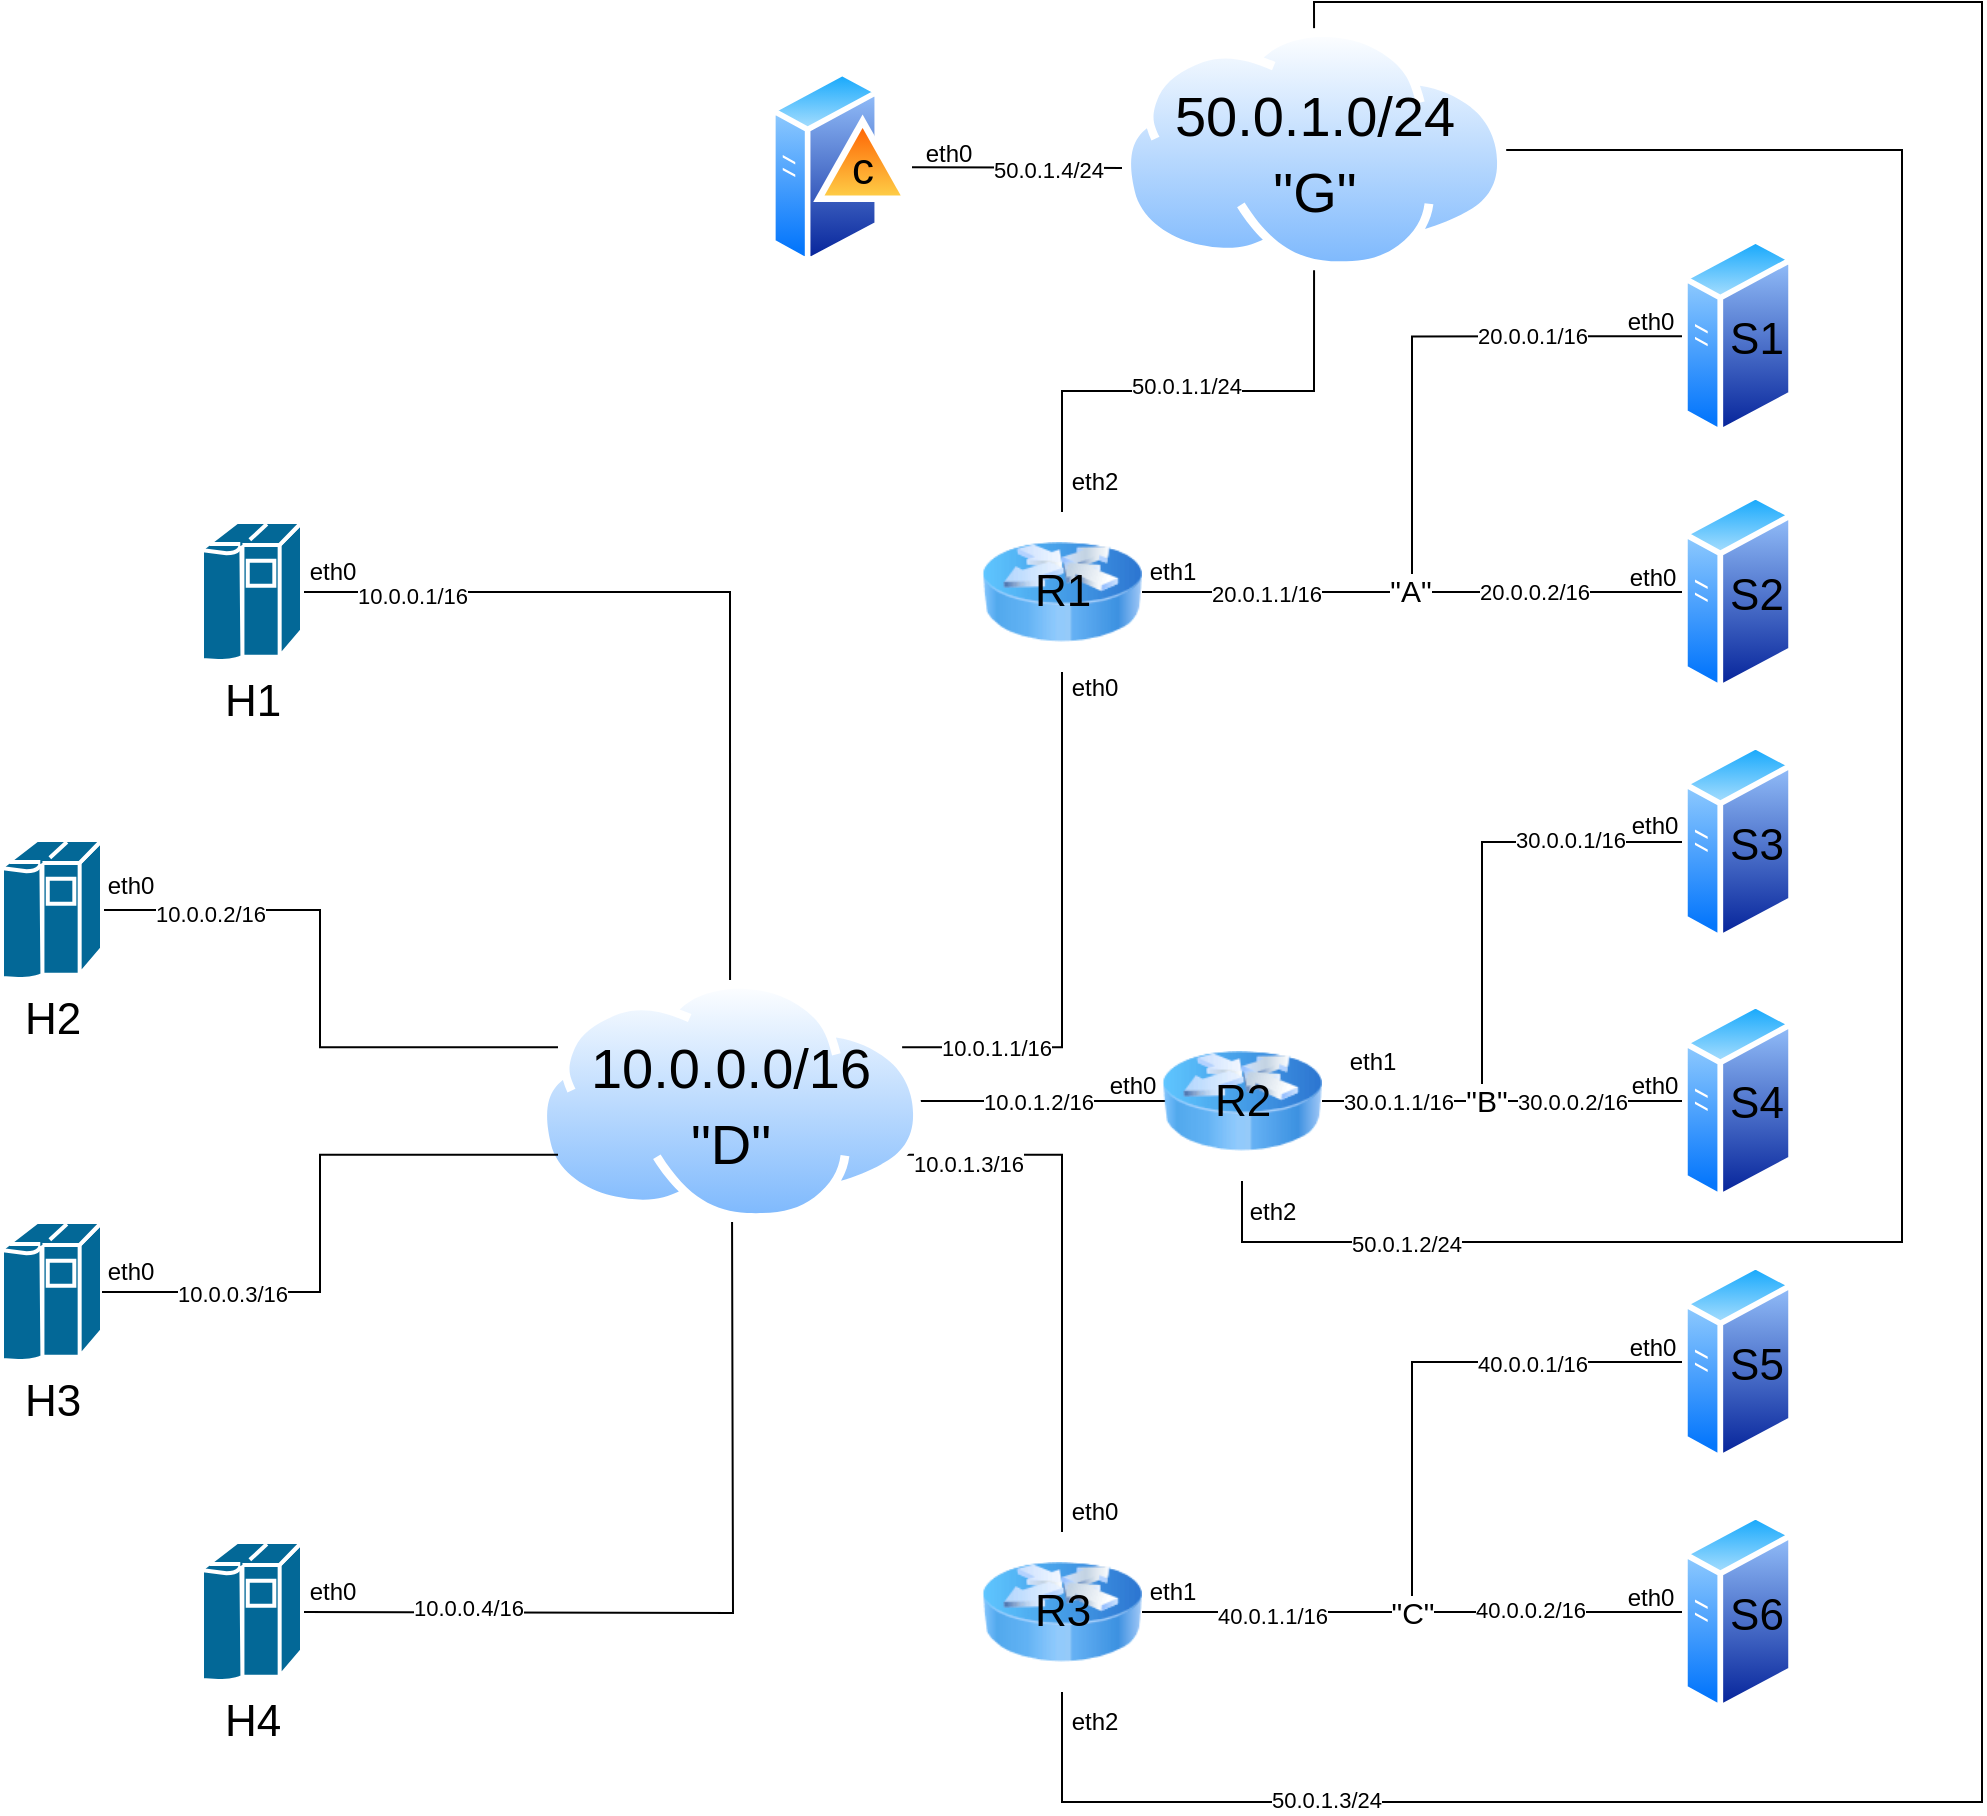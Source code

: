 <mxfile version="26.2.14">
  <diagram name="Page-1" id="c37626ed-c26b-45fb-9056-f9ebc6bb27b6">
    <mxGraphModel dx="551" dy="1670" grid="1" gridSize="10" guides="1" tooltips="1" connect="1" arrows="1" fold="1" page="1" pageScale="1" pageWidth="1100" pageHeight="850" background="none" math="0" shadow="0">
      <root>
        <mxCell id="0" />
        <mxCell id="1" parent="0" />
        <mxCell id="pIM4Py4oEkjCRGaLHzun-42" style="edgeStyle=orthogonalEdgeStyle;rounded=0;orthogonalLoop=1;jettySize=auto;html=1;exitX=1;exitY=0.5;exitDx=0;exitDy=0;exitPerimeter=0;entryX=0;entryY=0.25;entryDx=0;entryDy=0;endArrow=none;startFill=0;" parent="1" source="pIM4Py4oEkjCRGaLHzun-1" target="pIM4Py4oEkjCRGaLHzun-5" edge="1">
          <mxGeometry relative="1" as="geometry" />
        </mxCell>
        <mxCell id="pIM4Py4oEkjCRGaLHzun-45" value="10.0.0.2/16" style="edgeLabel;html=1;align=center;verticalAlign=middle;resizable=0;points=[];" parent="pIM4Py4oEkjCRGaLHzun-42" vertex="1" connectable="0">
          <mxGeometry x="-0.663" y="-2" relative="1" as="geometry">
            <mxPoint x="4" as="offset" />
          </mxGeometry>
        </mxCell>
        <mxCell id="pIM4Py4oEkjCRGaLHzun-1" value="H2" style="shape=mxgraph.cisco.computers_and_peripherals.ibm_mainframe;sketch=0;html=1;pointerEvents=1;dashed=0;fillColor=#036897;strokeColor=#ffffff;strokeWidth=2;verticalLabelPosition=bottom;verticalAlign=top;align=center;outlineConnect=0;fontSize=22;" parent="1" vertex="1">
          <mxGeometry x="90" y="329" width="50" height="70" as="geometry" />
        </mxCell>
        <mxCell id="pIM4Py4oEkjCRGaLHzun-2" value="H3" style="shape=mxgraph.cisco.computers_and_peripherals.ibm_mainframe;sketch=0;html=1;pointerEvents=1;dashed=0;fillColor=#036897;strokeColor=#ffffff;strokeWidth=2;verticalLabelPosition=bottom;verticalAlign=top;align=center;outlineConnect=0;fontSize=22;" parent="1" vertex="1">
          <mxGeometry x="90" y="520" width="50" height="70" as="geometry" />
        </mxCell>
        <mxCell id="pIM4Py4oEkjCRGaLHzun-39" style="edgeStyle=orthogonalEdgeStyle;rounded=0;orthogonalLoop=1;jettySize=auto;html=1;exitX=1;exitY=0.5;exitDx=0;exitDy=0;exitPerimeter=0;entryX=0.5;entryY=0;entryDx=0;entryDy=0;endArrow=none;startFill=0;" parent="1" source="pIM4Py4oEkjCRGaLHzun-3" target="pIM4Py4oEkjCRGaLHzun-5" edge="1">
          <mxGeometry relative="1" as="geometry" />
        </mxCell>
        <mxCell id="pIM4Py4oEkjCRGaLHzun-44" value="10.0.0.1/16" style="edgeLabel;html=1;align=center;verticalAlign=middle;resizable=0;points=[];" parent="pIM4Py4oEkjCRGaLHzun-39" vertex="1" connectable="0">
          <mxGeometry x="-0.725" y="-2" relative="1" as="geometry">
            <mxPoint x="-1" as="offset" />
          </mxGeometry>
        </mxCell>
        <mxCell id="pIM4Py4oEkjCRGaLHzun-3" value="H1" style="shape=mxgraph.cisco.computers_and_peripherals.ibm_mainframe;sketch=0;html=1;pointerEvents=1;dashed=0;fillColor=#036897;strokeColor=#ffffff;strokeWidth=2;verticalLabelPosition=bottom;verticalAlign=top;align=center;outlineConnect=0;fontSize=22;" parent="1" vertex="1">
          <mxGeometry x="190" y="170" width="50" height="70" as="geometry" />
        </mxCell>
        <mxCell id="pIM4Py4oEkjCRGaLHzun-43" style="edgeStyle=orthogonalEdgeStyle;rounded=0;orthogonalLoop=1;jettySize=auto;html=1;exitX=1;exitY=0.5;exitDx=0;exitDy=0;exitPerimeter=0;entryX=0.5;entryY=1;entryDx=0;entryDy=0;endArrow=none;startFill=0;" parent="1" edge="1">
          <mxGeometry relative="1" as="geometry">
            <mxPoint x="241" y="715" as="sourcePoint" />
            <mxPoint x="455.03" y="520" as="targetPoint" />
          </mxGeometry>
        </mxCell>
        <mxCell id="pIM4Py4oEkjCRGaLHzun-47" value="10.0.0.4/16" style="edgeLabel;html=1;align=center;verticalAlign=middle;resizable=0;points=[];" parent="pIM4Py4oEkjCRGaLHzun-43" vertex="1" connectable="0">
          <mxGeometry x="-0.598" y="2" relative="1" as="geometry">
            <mxPoint x="-1" as="offset" />
          </mxGeometry>
        </mxCell>
        <mxCell id="pIM4Py4oEkjCRGaLHzun-4" value="H4" style="shape=mxgraph.cisco.computers_and_peripherals.ibm_mainframe;sketch=0;html=1;pointerEvents=1;dashed=0;fillColor=#036897;strokeColor=#ffffff;strokeWidth=2;verticalLabelPosition=bottom;verticalAlign=top;align=center;outlineConnect=0;fontSize=22;" parent="1" vertex="1">
          <mxGeometry x="190" y="680" width="50" height="70" as="geometry" />
        </mxCell>
        <mxCell id="pIM4Py4oEkjCRGaLHzun-16" style="edgeStyle=orthogonalEdgeStyle;rounded=0;orthogonalLoop=1;jettySize=auto;html=1;exitX=1;exitY=0.5;exitDx=0;exitDy=0;entryX=0;entryY=0.5;entryDx=0;entryDy=0;endArrow=none;startFill=0;" parent="1" edge="1">
          <mxGeometry relative="1" as="geometry">
            <mxPoint x="548.06" y="459.5" as="sourcePoint" />
            <mxPoint x="688" y="459.5" as="targetPoint" />
          </mxGeometry>
        </mxCell>
        <mxCell id="pIM4Py4oEkjCRGaLHzun-59" value="10.0.1.2/16" style="edgeLabel;html=1;align=center;verticalAlign=middle;resizable=0;points=[];" parent="pIM4Py4oEkjCRGaLHzun-16" vertex="1" connectable="0">
          <mxGeometry x="-0.143" relative="1" as="geometry">
            <mxPoint as="offset" />
          </mxGeometry>
        </mxCell>
        <mxCell id="pIM4Py4oEkjCRGaLHzun-17" style="edgeStyle=orthogonalEdgeStyle;rounded=0;orthogonalLoop=1;jettySize=auto;html=1;exitX=1;exitY=0.25;exitDx=0;exitDy=0;endArrow=none;startFill=0;" parent="1" source="pIM4Py4oEkjCRGaLHzun-5" target="pIM4Py4oEkjCRGaLHzun-8" edge="1">
          <mxGeometry relative="1" as="geometry" />
        </mxCell>
        <mxCell id="pIM4Py4oEkjCRGaLHzun-58" value="10.0.1.1/16" style="edgeLabel;html=1;align=center;verticalAlign=middle;resizable=0;points=[];" parent="pIM4Py4oEkjCRGaLHzun-17" vertex="1" connectable="0">
          <mxGeometry x="-0.652" relative="1" as="geometry">
            <mxPoint as="offset" />
          </mxGeometry>
        </mxCell>
        <mxCell id="pIM4Py4oEkjCRGaLHzun-18" style="edgeStyle=orthogonalEdgeStyle;rounded=0;orthogonalLoop=1;jettySize=auto;html=1;exitX=1;exitY=0.75;exitDx=0;exitDy=0;entryX=0.5;entryY=0;entryDx=0;entryDy=0;endArrow=none;startFill=0;" parent="1" source="pIM4Py4oEkjCRGaLHzun-5" target="pIM4Py4oEkjCRGaLHzun-7" edge="1">
          <mxGeometry relative="1" as="geometry" />
        </mxCell>
        <mxCell id="pIM4Py4oEkjCRGaLHzun-60" value="10.0.1.3/16" style="edgeLabel;html=1;align=center;verticalAlign=middle;resizable=0;points=[];" parent="pIM4Py4oEkjCRGaLHzun-18" vertex="1" connectable="0">
          <mxGeometry x="-0.756" y="-4" relative="1" as="geometry">
            <mxPoint as="offset" />
          </mxGeometry>
        </mxCell>
        <mxCell id="pIM4Py4oEkjCRGaLHzun-5" value="&lt;font style=&quot;font-size: 28px;&quot;&gt;10.0.0.0/16&lt;/font&gt;&lt;div&gt;&lt;font style=&quot;font-size: 28px;&quot;&gt;&quot;D&quot;&lt;/font&gt;&lt;/div&gt;" style="image;aspect=fixed;perimeter=ellipsePerimeter;html=1;align=center;shadow=0;dashed=0;spacingTop=3;image=img/lib/active_directory/internet_cloud.svg;verticalAlign=middle;labelPosition=center;verticalLabelPosition=middle;fontSize=31;labelBackgroundColor=none;" parent="1" vertex="1">
          <mxGeometry x="358" y="399" width="192.06" height="121" as="geometry" />
        </mxCell>
        <mxCell id="pIM4Py4oEkjCRGaLHzun-22" style="edgeStyle=orthogonalEdgeStyle;rounded=0;orthogonalLoop=1;jettySize=auto;html=1;exitX=1;exitY=0.5;exitDx=0;exitDy=0;entryX=0;entryY=0.5;entryDx=0;entryDy=0;endArrow=none;startFill=0;" parent="1" source="pIM4Py4oEkjCRGaLHzun-6" edge="1">
          <mxGeometry relative="1" as="geometry">
            <mxPoint x="930" y="459.5" as="targetPoint" />
          </mxGeometry>
        </mxCell>
        <mxCell id="pIM4Py4oEkjCRGaLHzun-83" value="30.0.0.2/16" style="edgeLabel;html=1;align=center;verticalAlign=middle;resizable=0;points=[];" parent="pIM4Py4oEkjCRGaLHzun-22" vertex="1" connectable="0">
          <mxGeometry x="0.381" y="3" relative="1" as="geometry">
            <mxPoint x="1" y="3" as="offset" />
          </mxGeometry>
        </mxCell>
        <mxCell id="pIM4Py4oEkjCRGaLHzun-53" style="edgeStyle=orthogonalEdgeStyle;rounded=0;orthogonalLoop=1;jettySize=auto;html=1;exitX=1;exitY=0.5;exitDx=0;exitDy=0;entryX=0;entryY=0.5;entryDx=0;entryDy=0;endArrow=none;startFill=0;" parent="1" source="pIM4Py4oEkjCRGaLHzun-6" target="pIM4Py4oEkjCRGaLHzun-50" edge="1">
          <mxGeometry relative="1" as="geometry">
            <Array as="points">
              <mxPoint x="830" y="460" />
              <mxPoint x="830" y="330" />
            </Array>
          </mxGeometry>
        </mxCell>
        <mxCell id="pIM4Py4oEkjCRGaLHzun-82" value="30.0.0.1/16" style="edgeLabel;html=1;align=center;verticalAlign=middle;resizable=0;points=[];" parent="pIM4Py4oEkjCRGaLHzun-53" vertex="1" connectable="0">
          <mxGeometry x="0.42" y="1" relative="1" as="geometry">
            <mxPoint x="34" as="offset" />
          </mxGeometry>
        </mxCell>
        <mxCell id="irMwn96nTBNSOWI1knOT-5" value="30.0.1.1/16" style="edgeLabel;html=1;align=center;verticalAlign=middle;resizable=0;points=[];" parent="pIM4Py4oEkjCRGaLHzun-53" vertex="1" connectable="0">
          <mxGeometry x="-0.846" relative="1" as="geometry">
            <mxPoint x="14" as="offset" />
          </mxGeometry>
        </mxCell>
        <mxCell id="xKUmzvkVPMWddzU2I2lQ-1" value="&lt;font style=&quot;font-size: 15px;&quot;&gt;&quot;B&quot;&lt;/font&gt;" style="edgeLabel;html=1;align=center;verticalAlign=middle;resizable=0;points=[];" parent="pIM4Py4oEkjCRGaLHzun-53" vertex="1" connectable="0">
          <mxGeometry x="-0.478" y="-2" relative="1" as="geometry">
            <mxPoint as="offset" />
          </mxGeometry>
        </mxCell>
        <mxCell id="pIM4Py4oEkjCRGaLHzun-64" style="edgeStyle=orthogonalEdgeStyle;rounded=0;orthogonalLoop=1;jettySize=auto;html=1;exitX=0.5;exitY=1;exitDx=0;exitDy=0;entryX=1;entryY=0.5;entryDx=0;entryDy=0;endArrow=none;startFill=0;" parent="1" source="pIM4Py4oEkjCRGaLHzun-6" target="pIM4Py4oEkjCRGaLHzun-62" edge="1">
          <mxGeometry relative="1" as="geometry">
            <Array as="points">
              <mxPoint x="710" y="530" />
              <mxPoint x="1040" y="530" />
              <mxPoint x="1040" y="-16" />
              <mxPoint x="842" y="-16" />
            </Array>
          </mxGeometry>
        </mxCell>
        <mxCell id="pIM4Py4oEkjCRGaLHzun-70" value="50.0.1.2/24" style="edgeLabel;html=1;align=center;verticalAlign=middle;resizable=0;points=[];" parent="pIM4Py4oEkjCRGaLHzun-64" vertex="1" connectable="0">
          <mxGeometry x="-0.797" y="-1" relative="1" as="geometry">
            <mxPoint as="offset" />
          </mxGeometry>
        </mxCell>
        <mxCell id="pIM4Py4oEkjCRGaLHzun-6" value="R2" style="image;html=1;image=img/lib/clip_art/networking/Router_Icon_128x128.png;labelPosition=center;verticalLabelPosition=middle;align=center;verticalAlign=middle;fontSize=22;labelBackgroundColor=none;" parent="1" vertex="1">
          <mxGeometry x="670" y="419.5" width="80" height="80" as="geometry" />
        </mxCell>
        <mxCell id="pIM4Py4oEkjCRGaLHzun-56" style="edgeStyle=orthogonalEdgeStyle;rounded=0;orthogonalLoop=1;jettySize=auto;html=1;exitX=1;exitY=0.5;exitDx=0;exitDy=0;entryX=0;entryY=0.5;entryDx=0;entryDy=0;endArrow=none;startFill=0;" parent="1" source="pIM4Py4oEkjCRGaLHzun-7" target="pIM4Py4oEkjCRGaLHzun-49" edge="1">
          <mxGeometry relative="1" as="geometry" />
        </mxCell>
        <mxCell id="pIM4Py4oEkjCRGaLHzun-84" value="40.0.0.1/16" style="edgeLabel;html=1;align=center;verticalAlign=middle;resizable=0;points=[];" parent="pIM4Py4oEkjCRGaLHzun-56" vertex="1" connectable="0">
          <mxGeometry x="0.617" y="-1" relative="1" as="geometry">
            <mxPoint as="offset" />
          </mxGeometry>
        </mxCell>
        <mxCell id="pIM4Py4oEkjCRGaLHzun-57" style="edgeStyle=orthogonalEdgeStyle;rounded=0;orthogonalLoop=1;jettySize=auto;html=1;exitX=1;exitY=0.5;exitDx=0;exitDy=0;entryX=0;entryY=0.5;entryDx=0;entryDy=0;endArrow=none;startFill=0;" parent="1" source="pIM4Py4oEkjCRGaLHzun-7" target="pIM4Py4oEkjCRGaLHzun-52" edge="1">
          <mxGeometry relative="1" as="geometry">
            <Array as="points">
              <mxPoint x="790" y="715" />
              <mxPoint x="790" y="715" />
            </Array>
          </mxGeometry>
        </mxCell>
        <mxCell id="pIM4Py4oEkjCRGaLHzun-85" value="40.0.0.2/16" style="edgeLabel;html=1;align=center;verticalAlign=middle;resizable=0;points=[];" parent="pIM4Py4oEkjCRGaLHzun-57" vertex="1" connectable="0">
          <mxGeometry x="0.635" y="1" relative="1" as="geometry">
            <mxPoint x="-27" as="offset" />
          </mxGeometry>
        </mxCell>
        <mxCell id="irMwn96nTBNSOWI1knOT-6" value="40.0.1.1/16" style="edgeLabel;html=1;align=center;verticalAlign=middle;resizable=0;points=[];" parent="pIM4Py4oEkjCRGaLHzun-57" vertex="1" connectable="0">
          <mxGeometry x="-0.517" y="-2" relative="1" as="geometry">
            <mxPoint as="offset" />
          </mxGeometry>
        </mxCell>
        <mxCell id="xKUmzvkVPMWddzU2I2lQ-3" value="&lt;font style=&quot;font-size: 15px;&quot;&gt;&quot;C&quot;&lt;/font&gt;" style="edgeLabel;html=1;align=center;verticalAlign=middle;resizable=0;points=[];" parent="pIM4Py4oEkjCRGaLHzun-57" vertex="1" connectable="0">
          <mxGeometry x="-0.003" relative="1" as="geometry">
            <mxPoint as="offset" />
          </mxGeometry>
        </mxCell>
        <mxCell id="pIM4Py4oEkjCRGaLHzun-65" style="edgeStyle=orthogonalEdgeStyle;rounded=0;orthogonalLoop=1;jettySize=auto;html=1;exitX=0.5;exitY=1;exitDx=0;exitDy=0;entryX=0.5;entryY=0;entryDx=0;entryDy=0;endArrow=none;startFill=0;" parent="1" source="pIM4Py4oEkjCRGaLHzun-7" target="pIM4Py4oEkjCRGaLHzun-62" edge="1">
          <mxGeometry relative="1" as="geometry">
            <Array as="points">
              <mxPoint x="620" y="810" />
              <mxPoint x="1080" y="810" />
              <mxPoint x="1080" y="-90" />
              <mxPoint x="746" y="-90" />
            </Array>
          </mxGeometry>
        </mxCell>
        <mxCell id="pIM4Py4oEkjCRGaLHzun-68" value="50.0.1.3/24" style="edgeLabel;html=1;align=center;verticalAlign=middle;resizable=0;points=[];" parent="pIM4Py4oEkjCRGaLHzun-65" vertex="1" connectable="0">
          <mxGeometry x="-0.788" y="1" relative="1" as="geometry">
            <mxPoint as="offset" />
          </mxGeometry>
        </mxCell>
        <mxCell id="pIM4Py4oEkjCRGaLHzun-7" value="R3" style="image;html=1;image=img/lib/clip_art/networking/Router_Icon_128x128.png;labelBackgroundColor=none;labelPosition=center;verticalLabelPosition=middle;align=center;verticalAlign=middle;fontSize=22;" parent="1" vertex="1">
          <mxGeometry x="580" y="675" width="80" height="80" as="geometry" />
        </mxCell>
        <mxCell id="pIM4Py4oEkjCRGaLHzun-54" style="edgeStyle=orthogonalEdgeStyle;rounded=0;orthogonalLoop=1;jettySize=auto;html=1;exitX=1;exitY=0.5;exitDx=0;exitDy=0;entryX=0;entryY=0.5;entryDx=0;entryDy=0;endArrow=none;startFill=0;" parent="1" source="pIM4Py4oEkjCRGaLHzun-8" target="pIM4Py4oEkjCRGaLHzun-48" edge="1">
          <mxGeometry relative="1" as="geometry" />
        </mxCell>
        <mxCell id="pIM4Py4oEkjCRGaLHzun-81" value="20.0.0.2/16" style="edgeLabel;html=1;align=center;verticalAlign=middle;resizable=0;points=[];" parent="pIM4Py4oEkjCRGaLHzun-54" vertex="1" connectable="0">
          <mxGeometry x="0.552" relative="1" as="geometry">
            <mxPoint x="-14" as="offset" />
          </mxGeometry>
        </mxCell>
        <mxCell id="pIM4Py4oEkjCRGaLHzun-63" style="edgeStyle=orthogonalEdgeStyle;rounded=0;orthogonalLoop=1;jettySize=auto;html=1;exitX=0.5;exitY=0;exitDx=0;exitDy=0;entryX=0.5;entryY=1;entryDx=0;entryDy=0;endArrow=none;startFill=0;" parent="1" source="pIM4Py4oEkjCRGaLHzun-8" target="pIM4Py4oEkjCRGaLHzun-62" edge="1">
          <mxGeometry relative="1" as="geometry" />
        </mxCell>
        <mxCell id="pIM4Py4oEkjCRGaLHzun-72" value="5&lt;span style=&quot;background-color: light-dark(#ffffff, var(--ge-dark-color, #121212)); color: light-dark(rgb(0, 0, 0), rgb(255, 255, 255));&quot;&gt;0.0.1.1/24&lt;/span&gt;" style="edgeLabel;html=1;align=center;verticalAlign=middle;resizable=0;points=[];" parent="pIM4Py4oEkjCRGaLHzun-63" vertex="1" connectable="0">
          <mxGeometry x="-0.008" y="3" relative="1" as="geometry">
            <mxPoint as="offset" />
          </mxGeometry>
        </mxCell>
        <mxCell id="pIM4Py4oEkjCRGaLHzun-8" value="R1" style="image;html=1;image=img/lib/clip_art/networking/Router_Icon_128x128.png;labelBackgroundColor=none;labelPosition=center;verticalLabelPosition=middle;align=center;verticalAlign=middle;fontSize=22;" parent="1" vertex="1">
          <mxGeometry x="580" y="165" width="80" height="80" as="geometry" />
        </mxCell>
        <mxCell id="pIM4Py4oEkjCRGaLHzun-14" value="c" style="image;aspect=fixed;perimeter=ellipsePerimeter;html=1;align=center;shadow=0;dashed=0;spacingTop=3;image=img/lib/active_directory/domain_controller.svg;labelPosition=center;verticalLabelPosition=middle;verticalAlign=middle;labelBackgroundColor=none;spacingLeft=20;fontSize=22;" parent="1" vertex="1">
          <mxGeometry x="474" y="-58.08" width="71" height="101.44" as="geometry" />
        </mxCell>
        <mxCell id="pIM4Py4oEkjCRGaLHzun-24" value="S1" style="image;aspect=fixed;perimeter=ellipsePerimeter;html=1;align=center;shadow=0;dashed=0;spacingTop=3;image=img/lib/active_directory/generic_server.svg;labelPosition=center;verticalLabelPosition=middle;verticalAlign=middle;labelBackgroundColor=none;spacingLeft=17;fontSize=22;" parent="1" vertex="1">
          <mxGeometry x="930" y="27.15" width="56" height="100" as="geometry" />
        </mxCell>
        <mxCell id="pIM4Py4oEkjCRGaLHzun-41" style="edgeStyle=orthogonalEdgeStyle;rounded=0;orthogonalLoop=1;jettySize=auto;html=1;exitX=1;exitY=0.5;exitDx=0;exitDy=0;exitPerimeter=0;entryX=0;entryY=0.75;entryDx=0;entryDy=0;endArrow=none;startFill=0;" parent="1" source="pIM4Py4oEkjCRGaLHzun-2" target="pIM4Py4oEkjCRGaLHzun-5" edge="1">
          <mxGeometry relative="1" as="geometry" />
        </mxCell>
        <mxCell id="pIM4Py4oEkjCRGaLHzun-46" value="10.0.0.3/16" style="edgeLabel;html=1;align=center;verticalAlign=middle;resizable=0;points=[];" parent="pIM4Py4oEkjCRGaLHzun-41" vertex="1" connectable="0">
          <mxGeometry x="-0.652" y="-5" relative="1" as="geometry">
            <mxPoint x="13" y="-4" as="offset" />
          </mxGeometry>
        </mxCell>
        <mxCell id="pIM4Py4oEkjCRGaLHzun-48" value="S2" style="image;aspect=fixed;perimeter=ellipsePerimeter;html=1;align=center;shadow=0;dashed=0;spacingTop=3;image=img/lib/active_directory/generic_server.svg;labelPosition=center;verticalLabelPosition=middle;verticalAlign=middle;labelBackgroundColor=none;spacingLeft=17;fontSize=22;" parent="1" vertex="1">
          <mxGeometry x="930" y="155" width="56" height="100" as="geometry" />
        </mxCell>
        <mxCell id="pIM4Py4oEkjCRGaLHzun-49" value="S5" style="image;aspect=fixed;perimeter=ellipsePerimeter;html=1;align=center;shadow=0;dashed=0;spacingTop=3;image=img/lib/active_directory/generic_server.svg;labelPosition=center;verticalLabelPosition=middle;verticalAlign=middle;labelBackgroundColor=none;spacingLeft=17;fontSize=22;" parent="1" vertex="1">
          <mxGeometry x="930" y="540" width="56" height="100" as="geometry" />
        </mxCell>
        <mxCell id="pIM4Py4oEkjCRGaLHzun-50" value="S3" style="image;aspect=fixed;perimeter=ellipsePerimeter;html=1;align=center;shadow=0;dashed=0;spacingTop=3;image=img/lib/active_directory/generic_server.svg;labelPosition=center;verticalLabelPosition=middle;verticalAlign=middle;labelBackgroundColor=none;spacingLeft=17;fontSize=22;" parent="1" vertex="1">
          <mxGeometry x="930" y="280" width="56" height="100" as="geometry" />
        </mxCell>
        <mxCell id="pIM4Py4oEkjCRGaLHzun-51" value="S4" style="image;aspect=fixed;perimeter=ellipsePerimeter;html=1;align=center;shadow=0;dashed=0;spacingTop=3;image=img/lib/active_directory/generic_server.svg;labelPosition=center;verticalLabelPosition=middle;verticalAlign=middle;labelBackgroundColor=none;spacingLeft=17;fontSize=22;" parent="1" vertex="1">
          <mxGeometry x="930" y="409.5" width="56" height="100" as="geometry" />
        </mxCell>
        <mxCell id="pIM4Py4oEkjCRGaLHzun-52" value="S6" style="image;aspect=fixed;perimeter=ellipsePerimeter;html=1;align=center;shadow=0;dashed=0;spacingTop=3;image=img/lib/active_directory/generic_server.svg;labelPosition=center;verticalLabelPosition=middle;verticalAlign=middle;labelBackgroundColor=none;spacingLeft=17;fontSize=22;" parent="1" vertex="1">
          <mxGeometry x="930" y="665" width="56" height="100" as="geometry" />
        </mxCell>
        <mxCell id="pIM4Py4oEkjCRGaLHzun-66" style="edgeStyle=orthogonalEdgeStyle;rounded=0;orthogonalLoop=1;jettySize=auto;html=1;exitX=0;exitY=0.5;exitDx=0;exitDy=0;endArrow=none;startFill=0;entryX=1;entryY=0.5;entryDx=0;entryDy=0;" parent="1" edge="1" target="pIM4Py4oEkjCRGaLHzun-14">
          <mxGeometry relative="1" as="geometry">
            <mxPoint x="570" y="-30" as="targetPoint" />
            <mxPoint x="650.0" y="-7.0" as="sourcePoint" />
            <Array as="points">
              <mxPoint x="545" y="-7" />
            </Array>
          </mxGeometry>
        </mxCell>
        <mxCell id="pIM4Py4oEkjCRGaLHzun-67" value="50.0.1.4/24" style="edgeLabel;html=1;align=center;verticalAlign=middle;resizable=0;points=[];" parent="pIM4Py4oEkjCRGaLHzun-66" vertex="1" connectable="0">
          <mxGeometry x="-0.086" y="1" relative="1" as="geometry">
            <mxPoint x="11" as="offset" />
          </mxGeometry>
        </mxCell>
        <mxCell id="pIM4Py4oEkjCRGaLHzun-62" value="&lt;font style=&quot;font-size: 28px;&quot;&gt;50.0.1.0/24&lt;/font&gt;&lt;div&gt;&lt;font style=&quot;font-size: 28px;&quot;&gt;&quot;G&quot;&lt;/font&gt;&lt;/div&gt;" style="image;aspect=fixed;perimeter=ellipsePerimeter;html=1;align=center;shadow=0;dashed=0;spacingTop=3;image=img/lib/active_directory/internet_cloud.svg;verticalAlign=middle;labelPosition=center;verticalLabelPosition=middle;fontSize=31;labelBackgroundColor=none;" parent="1" vertex="1">
          <mxGeometry x="650" y="-76.93" width="192.06" height="121" as="geometry" />
        </mxCell>
        <mxCell id="irMwn96nTBNSOWI1knOT-1" value="" style="endArrow=none;html=1;rounded=0;entryX=0;entryY=0.5;entryDx=0;entryDy=0;edgeStyle=orthogonalEdgeStyle;exitX=1;exitY=0.5;exitDx=0;exitDy=0;" parent="1" source="pIM4Py4oEkjCRGaLHzun-8" target="pIM4Py4oEkjCRGaLHzun-24" edge="1">
          <mxGeometry width="50" height="50" relative="1" as="geometry">
            <mxPoint x="800" y="77" as="sourcePoint" />
            <mxPoint x="840" y="100" as="targetPoint" />
          </mxGeometry>
        </mxCell>
        <mxCell id="irMwn96nTBNSOWI1knOT-3" value="20.0.0.1/16" style="edgeLabel;html=1;align=center;verticalAlign=middle;resizable=0;points=[];" parent="irMwn96nTBNSOWI1knOT-1" vertex="1" connectable="0">
          <mxGeometry x="0.721" y="1" relative="1" as="geometry">
            <mxPoint x="-20" y="1" as="offset" />
          </mxGeometry>
        </mxCell>
        <mxCell id="irMwn96nTBNSOWI1knOT-4" value="20.0.1.1/16" style="edgeLabel;html=1;align=center;verticalAlign=middle;resizable=0;points=[];" parent="irMwn96nTBNSOWI1knOT-1" vertex="1" connectable="0">
          <mxGeometry x="-0.753" y="-1" relative="1" as="geometry">
            <mxPoint x="13" as="offset" />
          </mxGeometry>
        </mxCell>
        <mxCell id="xKUmzvkVPMWddzU2I2lQ-2" value="&lt;font style=&quot;font-size: 15px;&quot;&gt;&quot;A&quot;&lt;/font&gt;" style="edgeLabel;html=1;align=center;verticalAlign=middle;resizable=0;points=[];" parent="irMwn96nTBNSOWI1knOT-1" vertex="1" connectable="0">
          <mxGeometry x="-0.327" y="1" relative="1" as="geometry">
            <mxPoint as="offset" />
          </mxGeometry>
        </mxCell>
        <mxCell id="K1uJC46cmrikEcbh2Buw-1" value="eth0" style="text;html=1;align=center;verticalAlign=middle;resizable=0;points=[];autosize=1;strokeColor=none;fillColor=none;" vertex="1" parent="1">
          <mxGeometry x="129" y="337" width="50" height="30" as="geometry" />
        </mxCell>
        <mxCell id="K1uJC46cmrikEcbh2Buw-2" value="eth0" style="text;html=1;align=center;verticalAlign=middle;resizable=0;points=[];autosize=1;strokeColor=none;fillColor=none;" vertex="1" parent="1">
          <mxGeometry x="230" y="180" width="50" height="30" as="geometry" />
        </mxCell>
        <mxCell id="K1uJC46cmrikEcbh2Buw-3" value="eth0" style="text;html=1;align=center;verticalAlign=middle;resizable=0;points=[];autosize=1;strokeColor=none;fillColor=none;" vertex="1" parent="1">
          <mxGeometry x="129" y="530" width="50" height="30" as="geometry" />
        </mxCell>
        <mxCell id="K1uJC46cmrikEcbh2Buw-4" value="eth0" style="text;html=1;align=center;verticalAlign=middle;resizable=0;points=[];autosize=1;strokeColor=none;fillColor=none;" vertex="1" parent="1">
          <mxGeometry x="230" y="690" width="50" height="30" as="geometry" />
        </mxCell>
        <mxCell id="K1uJC46cmrikEcbh2Buw-5" value="eth0" style="text;html=1;align=center;verticalAlign=middle;resizable=0;points=[];autosize=1;strokeColor=none;fillColor=none;" vertex="1" parent="1">
          <mxGeometry x="611" y="238" width="50" height="30" as="geometry" />
        </mxCell>
        <mxCell id="K1uJC46cmrikEcbh2Buw-6" value="eth0" style="text;html=1;align=center;verticalAlign=middle;resizable=0;points=[];autosize=1;strokeColor=none;fillColor=none;" vertex="1" parent="1">
          <mxGeometry x="630" y="437" width="50" height="30" as="geometry" />
        </mxCell>
        <mxCell id="K1uJC46cmrikEcbh2Buw-7" value="eth0" style="text;html=1;align=center;verticalAlign=middle;resizable=0;points=[];autosize=1;strokeColor=none;fillColor=none;" vertex="1" parent="1">
          <mxGeometry x="611" y="650" width="50" height="30" as="geometry" />
        </mxCell>
        <mxCell id="K1uJC46cmrikEcbh2Buw-8" value="eth2" style="text;html=1;align=center;verticalAlign=middle;resizable=0;points=[];autosize=1;strokeColor=none;fillColor=none;" vertex="1" parent="1">
          <mxGeometry x="611" y="135" width="50" height="30" as="geometry" />
        </mxCell>
        <mxCell id="K1uJC46cmrikEcbh2Buw-9" value="eth2" style="text;html=1;align=center;verticalAlign=middle;resizable=0;points=[];autosize=1;strokeColor=none;fillColor=none;" vertex="1" parent="1">
          <mxGeometry x="611" y="755" width="50" height="30" as="geometry" />
        </mxCell>
        <mxCell id="K1uJC46cmrikEcbh2Buw-10" value="eth2" style="text;html=1;align=center;verticalAlign=middle;resizable=0;points=[];autosize=1;strokeColor=none;fillColor=none;" vertex="1" parent="1">
          <mxGeometry x="700" y="500" width="50" height="30" as="geometry" />
        </mxCell>
        <mxCell id="K1uJC46cmrikEcbh2Buw-11" value="eth1" style="text;html=1;align=center;verticalAlign=middle;resizable=0;points=[];autosize=1;strokeColor=none;fillColor=none;" vertex="1" parent="1">
          <mxGeometry x="650" y="690" width="50" height="30" as="geometry" />
        </mxCell>
        <mxCell id="K1uJC46cmrikEcbh2Buw-12" value="eth1" style="text;html=1;align=center;verticalAlign=middle;resizable=0;points=[];autosize=1;strokeColor=none;fillColor=none;" vertex="1" parent="1">
          <mxGeometry x="650" y="180" width="50" height="30" as="geometry" />
        </mxCell>
        <mxCell id="K1uJC46cmrikEcbh2Buw-13" value="eth1" style="text;html=1;align=center;verticalAlign=middle;resizable=0;points=[];autosize=1;strokeColor=none;fillColor=none;" vertex="1" parent="1">
          <mxGeometry x="750" y="425" width="50" height="30" as="geometry" />
        </mxCell>
        <mxCell id="K1uJC46cmrikEcbh2Buw-14" value="eth0" style="text;html=1;align=center;verticalAlign=middle;resizable=0;points=[];autosize=1;strokeColor=none;fillColor=none;" vertex="1" parent="1">
          <mxGeometry x="890" y="568" width="50" height="30" as="geometry" />
        </mxCell>
        <mxCell id="K1uJC46cmrikEcbh2Buw-15" value="eth0" style="text;html=1;align=center;verticalAlign=middle;resizable=0;points=[];autosize=1;strokeColor=none;fillColor=none;" vertex="1" parent="1">
          <mxGeometry x="891" y="437" width="50" height="30" as="geometry" />
        </mxCell>
        <mxCell id="K1uJC46cmrikEcbh2Buw-16" value="eth0" style="text;html=1;align=center;verticalAlign=middle;resizable=0;points=[];autosize=1;strokeColor=none;fillColor=none;" vertex="1" parent="1">
          <mxGeometry x="889" y="693" width="50" height="30" as="geometry" />
        </mxCell>
        <mxCell id="K1uJC46cmrikEcbh2Buw-17" value="eth0" style="text;html=1;align=center;verticalAlign=middle;resizable=0;points=[];autosize=1;strokeColor=none;fillColor=none;" vertex="1" parent="1">
          <mxGeometry x="891" y="307" width="50" height="30" as="geometry" />
        </mxCell>
        <mxCell id="K1uJC46cmrikEcbh2Buw-18" value="eth0" style="text;html=1;align=center;verticalAlign=middle;resizable=0;points=[];autosize=1;strokeColor=none;fillColor=none;" vertex="1" parent="1">
          <mxGeometry x="890" y="183" width="50" height="30" as="geometry" />
        </mxCell>
        <mxCell id="K1uJC46cmrikEcbh2Buw-19" value="eth0" style="text;html=1;align=center;verticalAlign=middle;resizable=0;points=[];autosize=1;strokeColor=none;fillColor=none;" vertex="1" parent="1">
          <mxGeometry x="889" y="55.07" width="50" height="30" as="geometry" />
        </mxCell>
        <mxCell id="K1uJC46cmrikEcbh2Buw-28" value="eth0" style="text;html=1;align=center;verticalAlign=middle;resizable=0;points=[];autosize=1;strokeColor=none;fillColor=none;" vertex="1" parent="1">
          <mxGeometry x="538" y="-29.43" width="50" height="30" as="geometry" />
        </mxCell>
      </root>
    </mxGraphModel>
  </diagram>
</mxfile>

